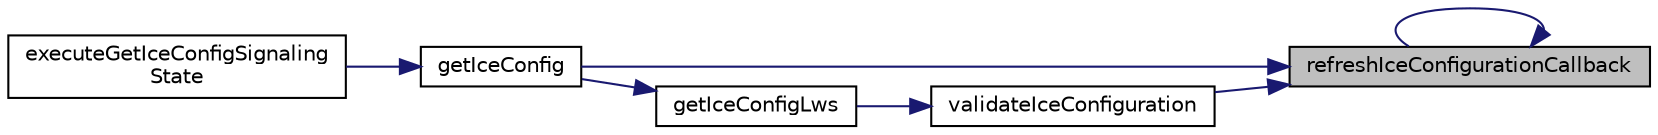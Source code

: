 digraph "refreshIceConfigurationCallback"
{
 // LATEX_PDF_SIZE
  edge [fontname="Helvetica",fontsize="10",labelfontname="Helvetica",labelfontsize="10"];
  node [fontname="Helvetica",fontsize="10",shape=record];
  rankdir="RL";
  Node1 [label="refreshIceConfigurationCallback",height=0.2,width=0.4,color="black", fillcolor="grey75", style="filled", fontcolor="black",tooltip=" "];
  Node1 -> Node2 [dir="back",color="midnightblue",fontsize="10",style="solid",fontname="Helvetica"];
  Node2 [label="getIceConfig",height=0.2,width=0.4,color="black", fillcolor="white", style="filled",URL="$Signaling_8h.html#a25382756fb65415fa80250a38b377f21",tooltip=" "];
  Node2 -> Node3 [dir="back",color="midnightblue",fontsize="10",style="solid",fontname="Helvetica"];
  Node3 [label="executeGetIceConfigSignaling\lState",height=0.2,width=0.4,color="black", fillcolor="white", style="filled",URL="$StateMachine_8h.html#a4912a88bfde8b1b02b9885937534b083",tooltip=" "];
  Node1 -> Node1 [dir="back",color="midnightblue",fontsize="10",style="solid",fontname="Helvetica"];
  Node1 -> Node4 [dir="back",color="midnightblue",fontsize="10",style="solid",fontname="Helvetica"];
  Node4 [label="validateIceConfiguration",height=0.2,width=0.4,color="black", fillcolor="white", style="filled",URL="$Signaling_8h.html#a69da71d2490742b3a99ebbbf47740457",tooltip=" "];
  Node4 -> Node5 [dir="back",color="midnightblue",fontsize="10",style="solid",fontname="Helvetica"];
  Node5 [label="getIceConfigLws",height=0.2,width=0.4,color="black", fillcolor="white", style="filled",URL="$LwsApiCalls_8h.html#a16c0379ca9a49b7c11c2a15fe5138b0d",tooltip=" "];
  Node5 -> Node2 [dir="back",color="midnightblue",fontsize="10",style="solid",fontname="Helvetica"];
}
